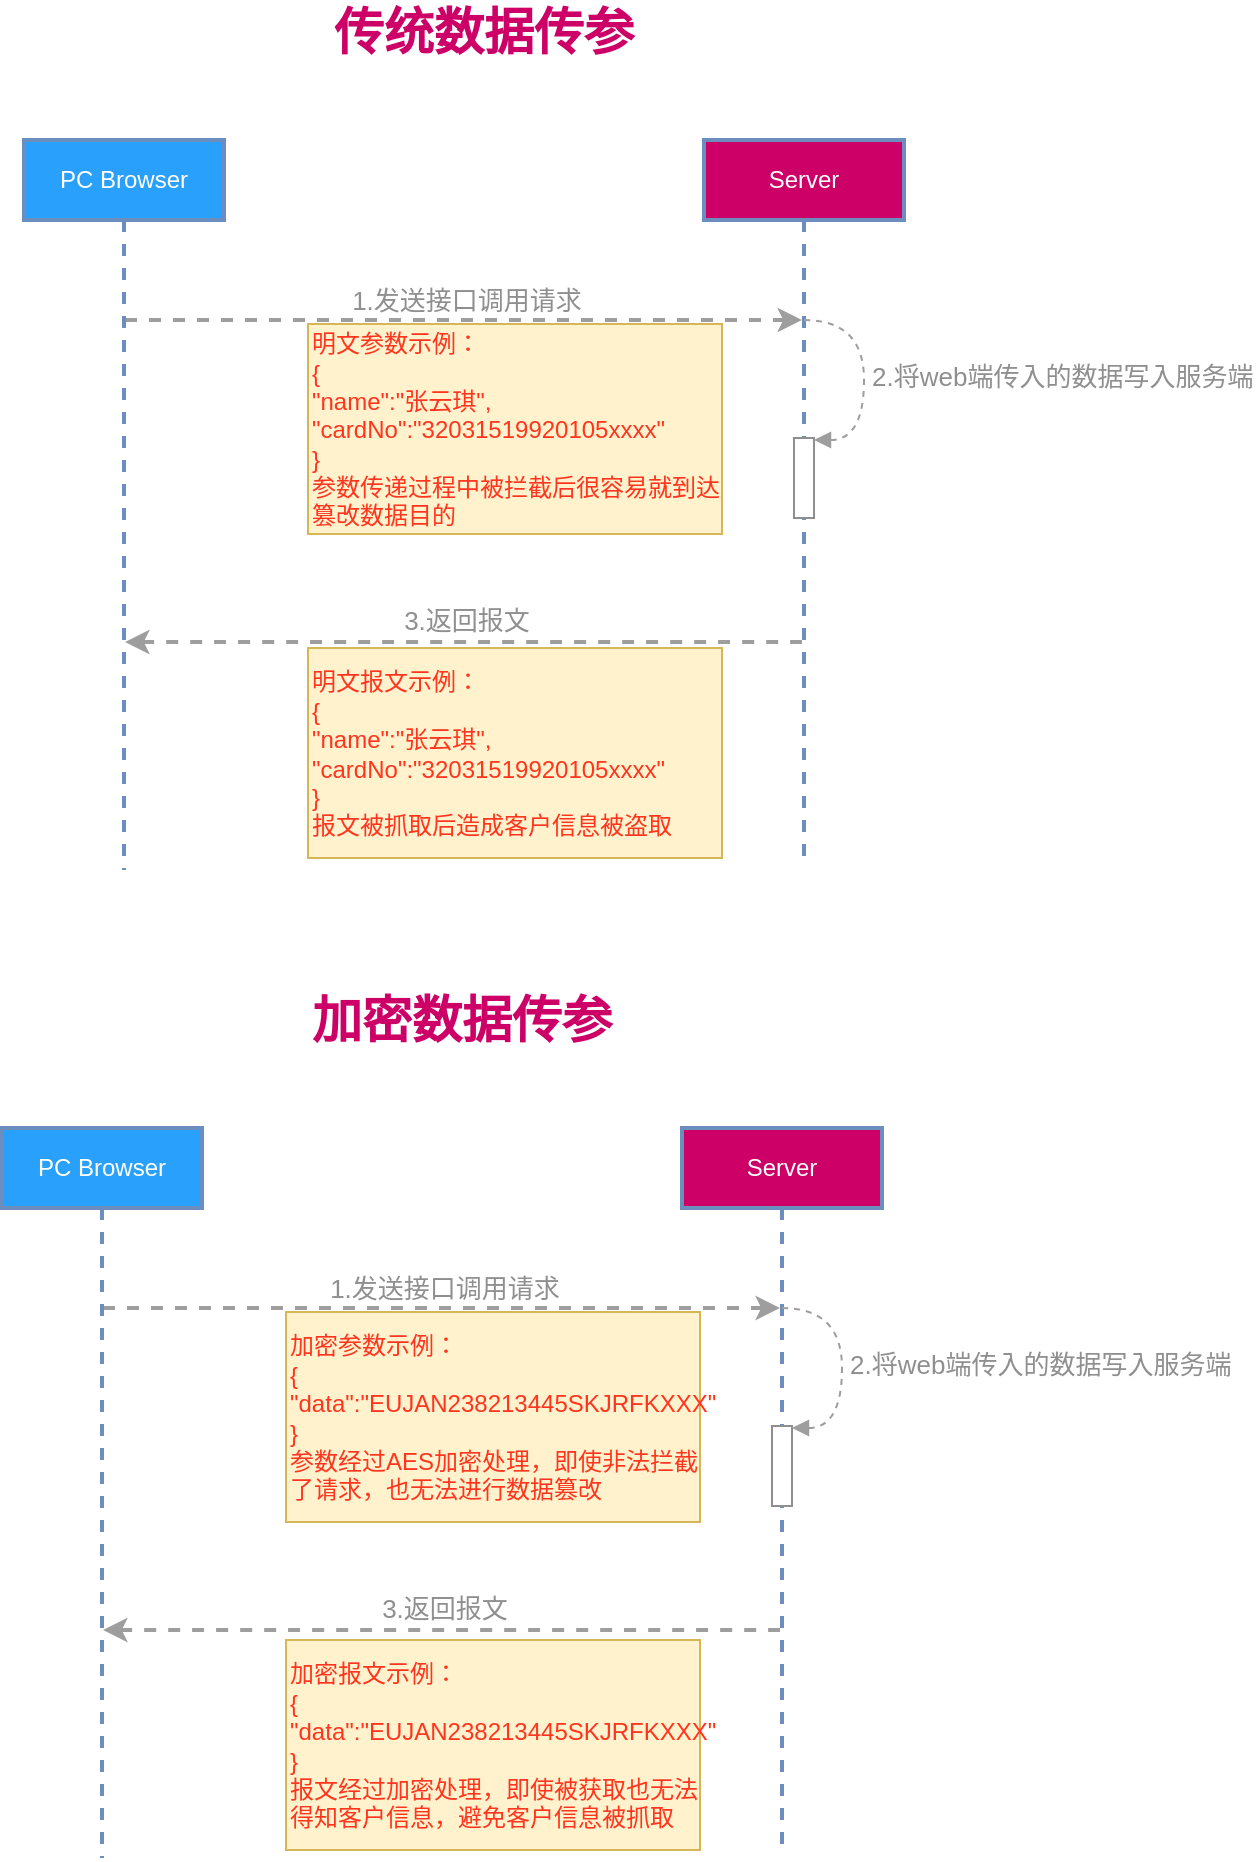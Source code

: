 <mxfile version="20.5.1" type="github">
  <diagram id="5Tx3TCXnyt9OSKzZZrrE" name="第 1 页">
    <mxGraphModel dx="1422" dy="762" grid="0" gridSize="10" guides="1" tooltips="1" connect="1" arrows="1" fold="1" page="1" pageScale="1" pageWidth="827" pageHeight="1169" math="0" shadow="0">
      <root>
        <mxCell id="0" />
        <mxCell id="1" parent="0" />
        <mxCell id="flxkLxOHi36lx1edua9F-4" style="edgeStyle=orthogonalEdgeStyle;rounded=0;orthogonalLoop=1;jettySize=auto;html=1;fontSize=25;fontColor=#CC0066;dashed=1;strokeColor=#9E9E9E;strokeWidth=2;" parent="1" source="flxkLxOHi36lx1edua9F-1" target="flxkLxOHi36lx1edua9F-2" edge="1">
          <mxGeometry relative="1" as="geometry">
            <Array as="points">
              <mxPoint x="360" y="200" />
              <mxPoint x="360" y="200" />
            </Array>
          </mxGeometry>
        </mxCell>
        <mxCell id="flxkLxOHi36lx1edua9F-5" value="1.发送接口调用请求" style="edgeLabel;html=1;align=center;verticalAlign=middle;resizable=0;points=[];fontSize=13;fontColor=#8F8F8F;" parent="flxkLxOHi36lx1edua9F-4" vertex="1" connectable="0">
          <mxGeometry x="-0.274" relative="1" as="geometry">
            <mxPoint x="47" y="-10" as="offset" />
          </mxGeometry>
        </mxCell>
        <mxCell id="flxkLxOHi36lx1edua9F-1" value="PC Browser" style="shape=umlLifeline;perimeter=lifelinePerimeter;whiteSpace=wrap;html=1;container=1;collapsible=0;recursiveResize=0;outlineConnect=0;fillColor=#28A0FC;strokeColor=#6c8ebf;fontColor=#FFFFFF;strokeWidth=2;" parent="1" vertex="1">
          <mxGeometry x="140" y="110" width="100" height="365" as="geometry" />
        </mxCell>
        <mxCell id="flxkLxOHi36lx1edua9F-10" style="edgeStyle=orthogonalEdgeStyle;curved=1;rounded=0;orthogonalLoop=1;jettySize=auto;html=1;dashed=1;strokeColor=#9E9E9E;fontSize=13;fontColor=#8F8F8F;strokeWidth=2;" parent="1" source="flxkLxOHi36lx1edua9F-2" target="flxkLxOHi36lx1edua9F-1" edge="1">
          <mxGeometry relative="1" as="geometry">
            <Array as="points">
              <mxPoint x="376" y="361" />
              <mxPoint x="376" y="361" />
            </Array>
          </mxGeometry>
        </mxCell>
        <mxCell id="flxkLxOHi36lx1edua9F-11" value="3.返回报文" style="edgeLabel;html=1;align=center;verticalAlign=middle;resizable=0;points=[];fontSize=13;fontColor=#8F8F8F;" parent="flxkLxOHi36lx1edua9F-10" vertex="1" connectable="0">
          <mxGeometry x="-0.138" relative="1" as="geometry">
            <mxPoint x="-22" y="-11" as="offset" />
          </mxGeometry>
        </mxCell>
        <mxCell id="flxkLxOHi36lx1edua9F-2" value="Server" style="shape=umlLifeline;perimeter=lifelinePerimeter;whiteSpace=wrap;html=1;container=1;collapsible=0;recursiveResize=0;outlineConnect=0;fillColor=#CC0066;strokeColor=#6c8ebf;fontColor=#FFFFFF;strokeWidth=2;" parent="1" vertex="1">
          <mxGeometry x="480" y="110" width="100" height="361" as="geometry" />
        </mxCell>
        <mxCell id="flxkLxOHi36lx1edua9F-8" value="" style="html=1;points=[];perimeter=orthogonalPerimeter;fontSize=13;fontColor=#FF0000;fillColor=#FFFFFF;strokeColor=#8F8F8F;" parent="flxkLxOHi36lx1edua9F-2" vertex="1">
          <mxGeometry x="45" y="149" width="10" height="40" as="geometry" />
        </mxCell>
        <mxCell id="flxkLxOHi36lx1edua9F-9" value="2.将web端传入的数据写入服务端" style="edgeStyle=orthogonalEdgeStyle;html=1;align=left;spacingLeft=2;endArrow=block;rounded=0;entryX=1;entryY=0;dashed=1;strokeColor=#9E9E9E;fontSize=13;fontColor=#8F8F8F;curved=1;" parent="flxkLxOHi36lx1edua9F-2" edge="1">
          <mxGeometry relative="1" as="geometry">
            <mxPoint x="50" y="90" as="sourcePoint" />
            <Array as="points">
              <mxPoint x="80" y="90" />
              <mxPoint x="80" y="150" />
            </Array>
            <mxPoint x="55" y="150" as="targetPoint" />
          </mxGeometry>
        </mxCell>
        <mxCell id="flxkLxOHi36lx1edua9F-3" value="传统数据传参" style="text;html=1;strokeColor=none;fillColor=none;align=center;verticalAlign=middle;whiteSpace=wrap;rounded=0;fontColor=#CC0066;fontSize=25;fontStyle=1" parent="1" vertex="1">
          <mxGeometry x="190" y="40" width="360" height="30" as="geometry" />
        </mxCell>
        <mxCell id="kJbNwsfXWiLktue-A7h8-1" value="明文参数示例：&lt;br&gt;{&lt;br&gt;&quot;name&quot;:&quot;张云琪&quot;,&amp;nbsp; &amp;nbsp; &amp;nbsp; &amp;nbsp; &amp;nbsp; &quot;cardNo&quot;:&quot;32031519920105xxxx&quot;&lt;br&gt;}&lt;br&gt;参数传递过程中被拦截后很容易就到达篡改数据目的" style="text;html=1;strokeColor=#d6b656;fillColor=#fff2cc;align=left;verticalAlign=middle;whiteSpace=wrap;rounded=0;fontColor=#FF351F;" vertex="1" parent="1">
          <mxGeometry x="282" y="202" width="207" height="105" as="geometry" />
        </mxCell>
        <mxCell id="kJbNwsfXWiLktue-A7h8-2" style="edgeStyle=orthogonalEdgeStyle;rounded=0;orthogonalLoop=1;jettySize=auto;html=1;fontSize=25;fontColor=#CC0066;dashed=1;strokeColor=#9E9E9E;strokeWidth=2;" edge="1" parent="1" source="kJbNwsfXWiLktue-A7h8-4" target="kJbNwsfXWiLktue-A7h8-7">
          <mxGeometry relative="1" as="geometry">
            <Array as="points">
              <mxPoint x="349" y="694" />
              <mxPoint x="349" y="694" />
            </Array>
          </mxGeometry>
        </mxCell>
        <mxCell id="kJbNwsfXWiLktue-A7h8-3" value="1.发送接口调用请求" style="edgeLabel;html=1;align=center;verticalAlign=middle;resizable=0;points=[];fontSize=13;fontColor=#8F8F8F;" vertex="1" connectable="0" parent="kJbNwsfXWiLktue-A7h8-2">
          <mxGeometry x="-0.274" relative="1" as="geometry">
            <mxPoint x="47" y="-10" as="offset" />
          </mxGeometry>
        </mxCell>
        <mxCell id="kJbNwsfXWiLktue-A7h8-4" value="PC Browser" style="shape=umlLifeline;perimeter=lifelinePerimeter;whiteSpace=wrap;html=1;container=1;collapsible=0;recursiveResize=0;outlineConnect=0;fillColor=#28A0FC;strokeColor=#6c8ebf;fontColor=#FFFFFF;strokeWidth=2;" vertex="1" parent="1">
          <mxGeometry x="129" y="604" width="100" height="365" as="geometry" />
        </mxCell>
        <mxCell id="kJbNwsfXWiLktue-A7h8-5" style="edgeStyle=orthogonalEdgeStyle;curved=1;rounded=0;orthogonalLoop=1;jettySize=auto;html=1;dashed=1;strokeColor=#9E9E9E;fontSize=13;fontColor=#8F8F8F;strokeWidth=2;" edge="1" parent="1" source="kJbNwsfXWiLktue-A7h8-7" target="kJbNwsfXWiLktue-A7h8-4">
          <mxGeometry relative="1" as="geometry">
            <Array as="points">
              <mxPoint x="365" y="855" />
              <mxPoint x="365" y="855" />
            </Array>
          </mxGeometry>
        </mxCell>
        <mxCell id="kJbNwsfXWiLktue-A7h8-6" value="3.返回报文" style="edgeLabel;html=1;align=center;verticalAlign=middle;resizable=0;points=[];fontSize=13;fontColor=#8F8F8F;" vertex="1" connectable="0" parent="kJbNwsfXWiLktue-A7h8-5">
          <mxGeometry x="-0.138" relative="1" as="geometry">
            <mxPoint x="-22" y="-11" as="offset" />
          </mxGeometry>
        </mxCell>
        <mxCell id="kJbNwsfXWiLktue-A7h8-7" value="Server" style="shape=umlLifeline;perimeter=lifelinePerimeter;whiteSpace=wrap;html=1;container=1;collapsible=0;recursiveResize=0;outlineConnect=0;fillColor=#CC0066;strokeColor=#6c8ebf;fontColor=#FFFFFF;strokeWidth=2;" vertex="1" parent="1">
          <mxGeometry x="469" y="604" width="100" height="361" as="geometry" />
        </mxCell>
        <mxCell id="kJbNwsfXWiLktue-A7h8-8" value="" style="html=1;points=[];perimeter=orthogonalPerimeter;fontSize=13;fontColor=#FF0000;fillColor=#FFFFFF;strokeColor=#8F8F8F;" vertex="1" parent="kJbNwsfXWiLktue-A7h8-7">
          <mxGeometry x="45" y="149" width="10" height="40" as="geometry" />
        </mxCell>
        <mxCell id="kJbNwsfXWiLktue-A7h8-9" value="2.将web端传入的数据写入服务端" style="edgeStyle=orthogonalEdgeStyle;html=1;align=left;spacingLeft=2;endArrow=block;rounded=0;entryX=1;entryY=0;dashed=1;strokeColor=#9E9E9E;fontSize=13;fontColor=#8F8F8F;curved=1;" edge="1" parent="kJbNwsfXWiLktue-A7h8-7">
          <mxGeometry relative="1" as="geometry">
            <mxPoint x="50" y="90" as="sourcePoint" />
            <Array as="points">
              <mxPoint x="80" y="90" />
              <mxPoint x="80" y="150" />
            </Array>
            <mxPoint x="55" y="150" as="targetPoint" />
          </mxGeometry>
        </mxCell>
        <mxCell id="kJbNwsfXWiLktue-A7h8-10" value="加密数据传参" style="text;html=1;strokeColor=none;fillColor=none;align=center;verticalAlign=middle;whiteSpace=wrap;rounded=0;fontColor=#CC0066;fontSize=25;fontStyle=1" vertex="1" parent="1">
          <mxGeometry x="179" y="534" width="360" height="30" as="geometry" />
        </mxCell>
        <mxCell id="kJbNwsfXWiLktue-A7h8-11" value="加密参数示例：&lt;br&gt;{&lt;br&gt;&quot;data&quot;:&quot;EUJAN238213445SKJRFKXXX&quot;&lt;br&gt;}&lt;br&gt;参数经过AES加密处理，即使非法拦截了请求，也无法进行数据篡改" style="text;html=1;strokeColor=#d6b656;fillColor=#fff2cc;align=left;verticalAlign=middle;whiteSpace=wrap;rounded=0;fontColor=#FF351F;" vertex="1" parent="1">
          <mxGeometry x="271" y="696" width="207" height="105" as="geometry" />
        </mxCell>
        <mxCell id="kJbNwsfXWiLktue-A7h8-12" value="明文报文示例：&lt;br&gt;{&lt;br&gt;&quot;name&quot;:&quot;张云琪&quot;,&amp;nbsp; &amp;nbsp; &amp;nbsp; &amp;nbsp; &amp;nbsp; &quot;cardNo&quot;:&quot;32031519920105xxxx&quot;&lt;br&gt;}&lt;br&gt;报文被抓取后造成客户信息被盗取" style="text;html=1;strokeColor=#d6b656;fillColor=#fff2cc;align=left;verticalAlign=middle;whiteSpace=wrap;rounded=0;fontColor=#FF351F;" vertex="1" parent="1">
          <mxGeometry x="282" y="364" width="207" height="105" as="geometry" />
        </mxCell>
        <mxCell id="kJbNwsfXWiLktue-A7h8-13" value="加密报文示例：&lt;br&gt;{&lt;br&gt;&quot;data&quot;:&quot;EUJAN238213445SKJRFKXXX&quot;&lt;br&gt;}&lt;br&gt;报文经过加密处理，即使被获取也无法得知客户信息，避免客户信息被抓取" style="text;html=1;strokeColor=#d6b656;fillColor=#fff2cc;align=left;verticalAlign=middle;whiteSpace=wrap;rounded=0;fontColor=#FF351F;" vertex="1" parent="1">
          <mxGeometry x="271" y="860" width="207" height="105" as="geometry" />
        </mxCell>
      </root>
    </mxGraphModel>
  </diagram>
</mxfile>
